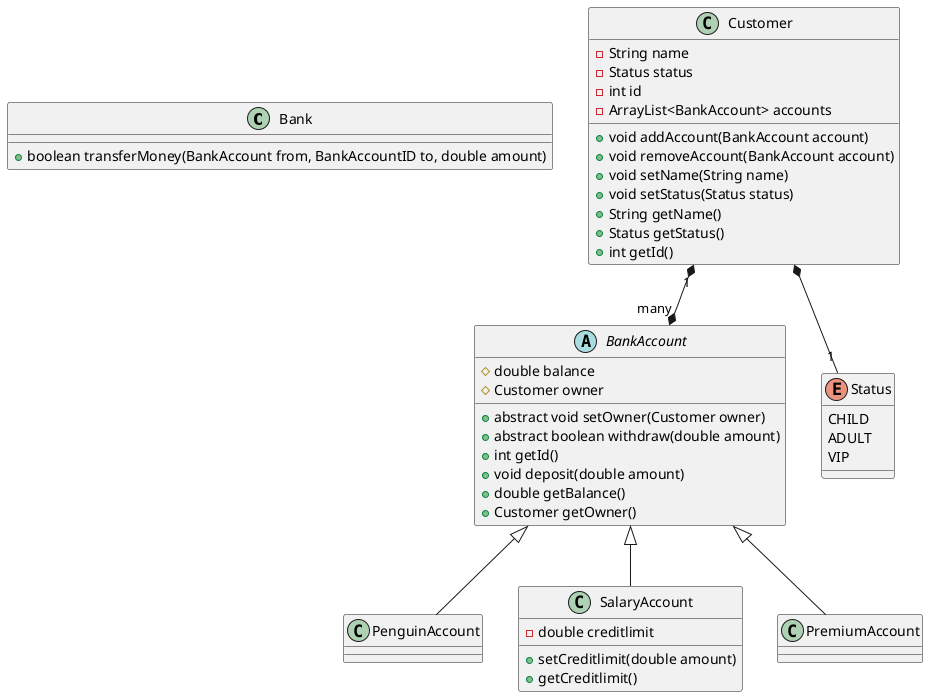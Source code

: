 @startuml
'https://plantuml.com/class-diagram
class Bank{
    + boolean transferMoney(BankAccount from, BankAccountID to, double amount)
}

abstract class BankAccount{
    # double balance
    # Customer owner
    + abstract void setOwner(Customer owner)
    + abstract boolean withdraw(double amount)
    + int getId()
    + void deposit(double amount)
    + double getBalance()
    + Customer getOwner()
}
class PenguinAccount
class SalaryAccount{
    - double creditlimit
    + setCreditlimit(double amount)
    + getCreditlimit()
}
class PremiumAccount

class Customer{
    - String name
    - Status status
    - int id
    - ArrayList<BankAccount> accounts
   + void addAccount(BankAccount account)
   + void removeAccount(BankAccount account)
   + void setName(String name)
   + void setStatus(Status status)
   + String getName()
   + Status getStatus()
   + int getId()
}

enum Status{
    CHILD
    ADULT
    VIP
}

BankAccount <|-- PenguinAccount
BankAccount <|-- SalaryAccount
BankAccount <|-- PremiumAccount

Customer "1"*--* "many"BankAccount
Customer  *-- "1" Status

@enduml